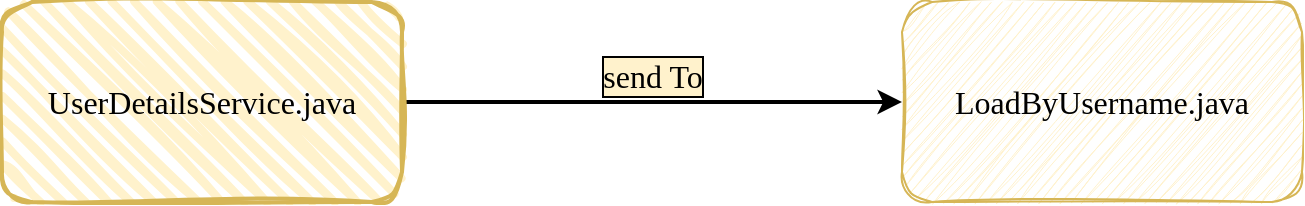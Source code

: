 <mxfile version="20.8.3" type="github">
  <diagram id="qw0AgnKNkEwFAxMyC1nQ" name="第 1 页">
    <mxGraphModel dx="1050" dy="3030" grid="1" gridSize="10" guides="1" tooltips="1" connect="1" arrows="1" fold="1" page="1" pageScale="1" pageWidth="1169" pageHeight="827" math="0" shadow="0">
      <root>
        <mxCell id="0" />
        <mxCell id="1" parent="0" />
        <mxCell id="-4q7IllbPXgCUAF9q_pV-6" value="send To" style="rounded=0;orthogonalLoop=1;jettySize=auto;html=1;strokeColor=#000000;strokeWidth=2;fontFamily=Georgia;fontSize=16;startArrow=none;startFill=0;exitX=1;exitY=0.5;exitDx=0;exitDy=0;labelPosition=center;verticalLabelPosition=top;align=center;verticalAlign=bottom;fontStyle=0;shadow=0;labelBorderColor=default;labelBackgroundColor=#FFF2CC;" edge="1" parent="1" source="-4q7IllbPXgCUAF9q_pV-2" target="-4q7IllbPXgCUAF9q_pV-3">
          <mxGeometry relative="1" as="geometry">
            <mxPoint x="420" y="-2117" as="sourcePoint" />
            <mxPoint as="offset" />
          </mxGeometry>
        </mxCell>
        <mxCell id="-4q7IllbPXgCUAF9q_pV-2" value="&lt;font style=&quot;font-size: 16px;&quot; face=&quot;Georgia&quot;&gt;UserDetailsService.java&lt;/font&gt;" style="rounded=1;whiteSpace=wrap;html=1;strokeWidth=2;fillWeight=4;hachureGap=8;hachureAngle=45;fillColor=#fff2cc;strokeColor=#d6b656;sketch=1;curveFitting=1;jiggle=2;" vertex="1" parent="1">
          <mxGeometry x="150" y="-2167" width="200" height="100" as="geometry" />
        </mxCell>
        <mxCell id="-4q7IllbPXgCUAF9q_pV-3" value="LoadByUsername.java" style="rounded=1;whiteSpace=wrap;html=1;fontFamily=Georgia;fontSize=16;fillColor=#fff2cc;strokeColor=#d6b656;glass=0;shadow=0;gradientColor=none;sketch=1;curveFitting=1;jiggle=2;" vertex="1" parent="1">
          <mxGeometry x="600" y="-2167" width="200" height="100" as="geometry" />
        </mxCell>
      </root>
    </mxGraphModel>
  </diagram>
</mxfile>
